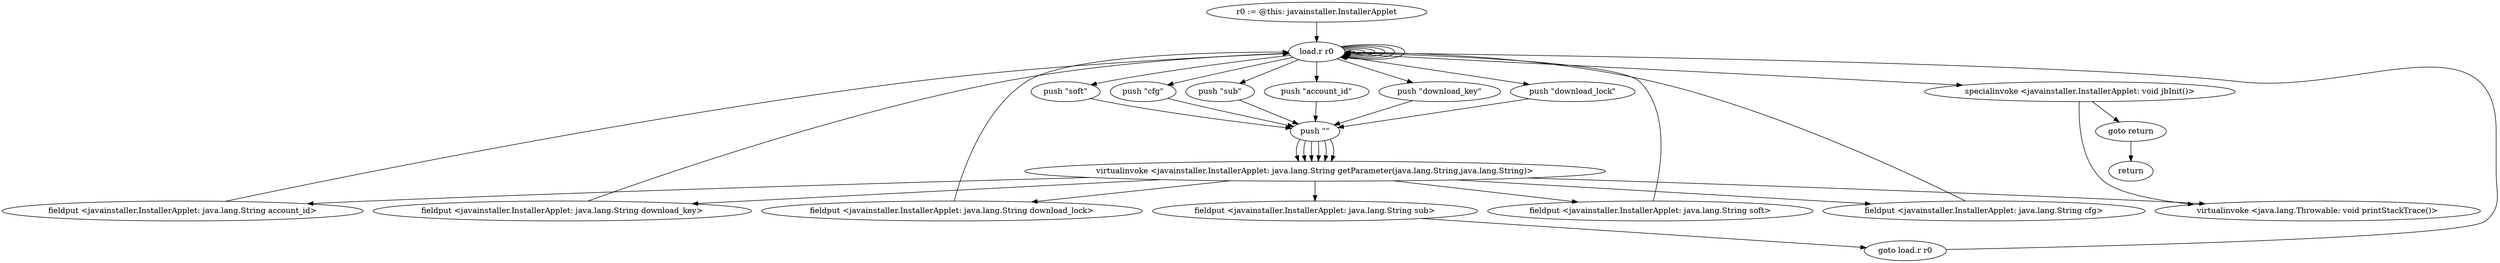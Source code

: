 digraph "" {
    "r0 := @this: javainstaller.InstallerApplet"
    "load.r r0"
    "r0 := @this: javainstaller.InstallerApplet"->"load.r r0";
    "load.r r0"->"load.r r0";
    "push \"account_id\""
    "load.r r0"->"push \"account_id\"";
    "push \"\""
    "push \"account_id\""->"push \"\"";
    "virtualinvoke <javainstaller.InstallerApplet: java.lang.String getParameter(java.lang.String,java.lang.String)>"
    "push \"\""->"virtualinvoke <javainstaller.InstallerApplet: java.lang.String getParameter(java.lang.String,java.lang.String)>";
    "fieldput <javainstaller.InstallerApplet: java.lang.String account_id>"
    "virtualinvoke <javainstaller.InstallerApplet: java.lang.String getParameter(java.lang.String,java.lang.String)>"->"fieldput <javainstaller.InstallerApplet: java.lang.String account_id>";
    "fieldput <javainstaller.InstallerApplet: java.lang.String account_id>"->"load.r r0";
    "load.r r0"->"load.r r0";
    "push \"download_key\""
    "load.r r0"->"push \"download_key\"";
    "push \"download_key\""->"push \"\"";
    "push \"\""->"virtualinvoke <javainstaller.InstallerApplet: java.lang.String getParameter(java.lang.String,java.lang.String)>";
    "fieldput <javainstaller.InstallerApplet: java.lang.String download_key>"
    "virtualinvoke <javainstaller.InstallerApplet: java.lang.String getParameter(java.lang.String,java.lang.String)>"->"fieldput <javainstaller.InstallerApplet: java.lang.String download_key>";
    "fieldput <javainstaller.InstallerApplet: java.lang.String download_key>"->"load.r r0";
    "load.r r0"->"load.r r0";
    "push \"download_lock\""
    "load.r r0"->"push \"download_lock\"";
    "push \"download_lock\""->"push \"\"";
    "push \"\""->"virtualinvoke <javainstaller.InstallerApplet: java.lang.String getParameter(java.lang.String,java.lang.String)>";
    "fieldput <javainstaller.InstallerApplet: java.lang.String download_lock>"
    "virtualinvoke <javainstaller.InstallerApplet: java.lang.String getParameter(java.lang.String,java.lang.String)>"->"fieldput <javainstaller.InstallerApplet: java.lang.String download_lock>";
    "fieldput <javainstaller.InstallerApplet: java.lang.String download_lock>"->"load.r r0";
    "load.r r0"->"load.r r0";
    "push \"soft\""
    "load.r r0"->"push \"soft\"";
    "push \"soft\""->"push \"\"";
    "push \"\""->"virtualinvoke <javainstaller.InstallerApplet: java.lang.String getParameter(java.lang.String,java.lang.String)>";
    "fieldput <javainstaller.InstallerApplet: java.lang.String soft>"
    "virtualinvoke <javainstaller.InstallerApplet: java.lang.String getParameter(java.lang.String,java.lang.String)>"->"fieldput <javainstaller.InstallerApplet: java.lang.String soft>";
    "fieldput <javainstaller.InstallerApplet: java.lang.String soft>"->"load.r r0";
    "load.r r0"->"load.r r0";
    "push \"cfg\""
    "load.r r0"->"push \"cfg\"";
    "push \"cfg\""->"push \"\"";
    "push \"\""->"virtualinvoke <javainstaller.InstallerApplet: java.lang.String getParameter(java.lang.String,java.lang.String)>";
    "fieldput <javainstaller.InstallerApplet: java.lang.String cfg>"
    "virtualinvoke <javainstaller.InstallerApplet: java.lang.String getParameter(java.lang.String,java.lang.String)>"->"fieldput <javainstaller.InstallerApplet: java.lang.String cfg>";
    "fieldput <javainstaller.InstallerApplet: java.lang.String cfg>"->"load.r r0";
    "load.r r0"->"load.r r0";
    "push \"sub\""
    "load.r r0"->"push \"sub\"";
    "push \"sub\""->"push \"\"";
    "push \"\""->"virtualinvoke <javainstaller.InstallerApplet: java.lang.String getParameter(java.lang.String,java.lang.String)>";
    "fieldput <javainstaller.InstallerApplet: java.lang.String sub>"
    "virtualinvoke <javainstaller.InstallerApplet: java.lang.String getParameter(java.lang.String,java.lang.String)>"->"fieldput <javainstaller.InstallerApplet: java.lang.String sub>";
    "goto load.r r0"
    "fieldput <javainstaller.InstallerApplet: java.lang.String sub>"->"goto load.r r0";
    "goto load.r r0"->"load.r r0";
    "specialinvoke <javainstaller.InstallerApplet: void jbInit()>"
    "load.r r0"->"specialinvoke <javainstaller.InstallerApplet: void jbInit()>";
    "goto return"
    "specialinvoke <javainstaller.InstallerApplet: void jbInit()>"->"goto return";
    "return"
    "goto return"->"return";
    "virtualinvoke <java.lang.Throwable: void printStackTrace()>"
    "specialinvoke <javainstaller.InstallerApplet: void jbInit()>"->"virtualinvoke <java.lang.Throwable: void printStackTrace()>";
    "virtualinvoke <javainstaller.InstallerApplet: java.lang.String getParameter(java.lang.String,java.lang.String)>"->"virtualinvoke <java.lang.Throwable: void printStackTrace()>";
}
